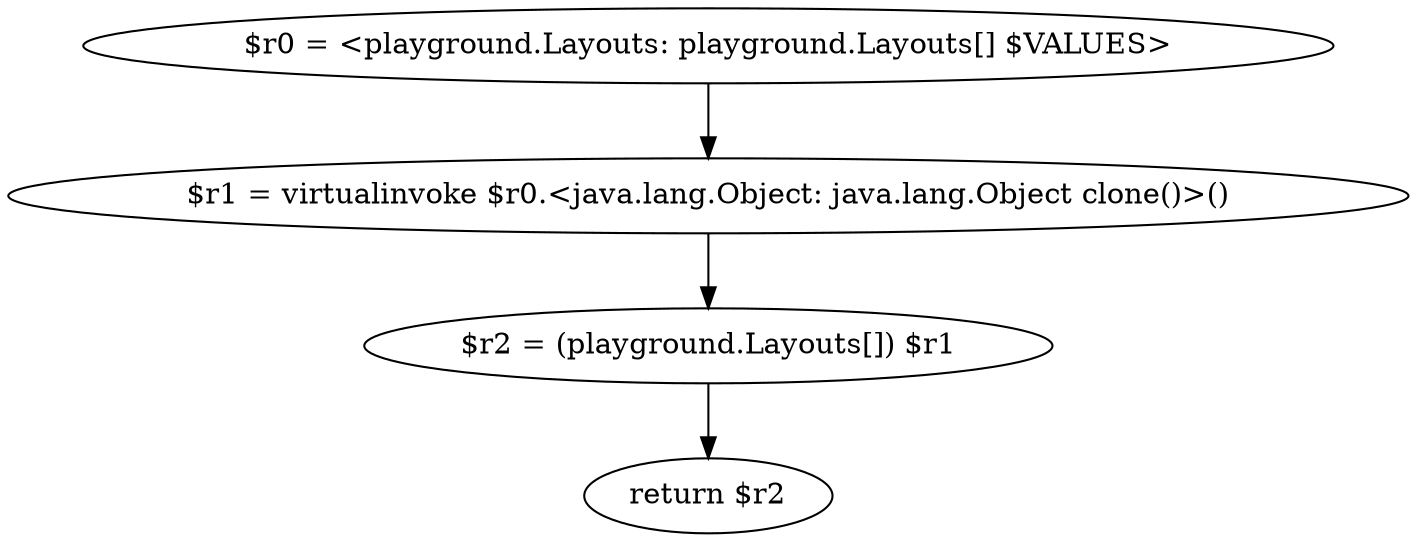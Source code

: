 digraph "unitGraph" {
    "$r0 = <playground.Layouts: playground.Layouts[] $VALUES>"
    "$r1 = virtualinvoke $r0.<java.lang.Object: java.lang.Object clone()>()"
    "$r2 = (playground.Layouts[]) $r1"
    "return $r2"
    "$r0 = <playground.Layouts: playground.Layouts[] $VALUES>"->"$r1 = virtualinvoke $r0.<java.lang.Object: java.lang.Object clone()>()";
    "$r1 = virtualinvoke $r0.<java.lang.Object: java.lang.Object clone()>()"->"$r2 = (playground.Layouts[]) $r1";
    "$r2 = (playground.Layouts[]) $r1"->"return $r2";
}
